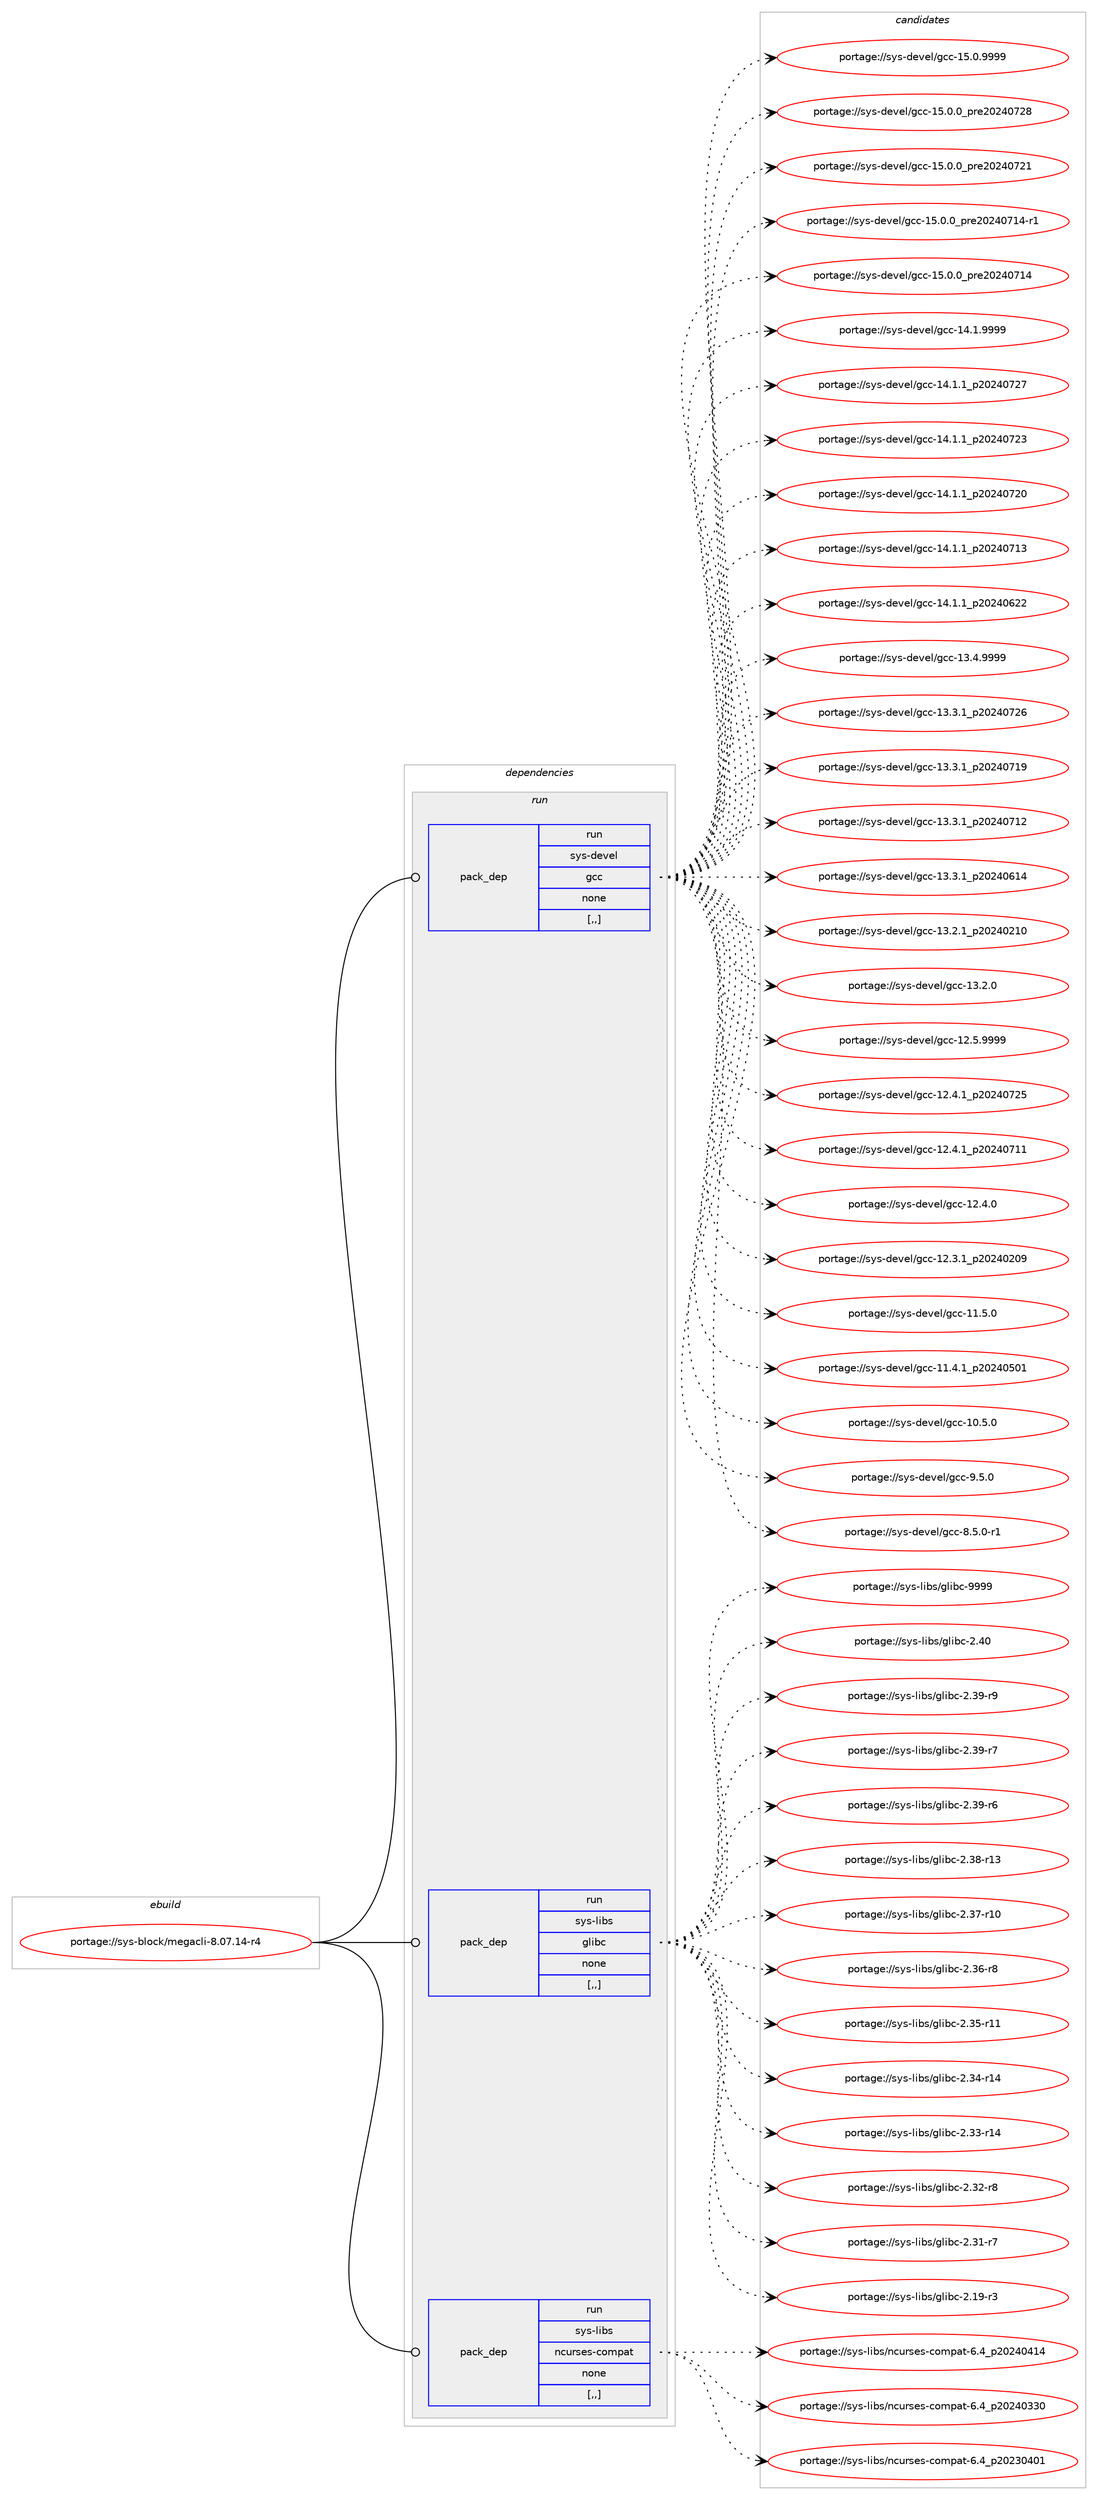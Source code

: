 digraph prolog {

# *************
# Graph options
# *************

newrank=true;
concentrate=true;
compound=true;
graph [rankdir=LR,fontname=Helvetica,fontsize=10,ranksep=1.5];#, ranksep=2.5, nodesep=0.2];
edge  [arrowhead=vee];
node  [fontname=Helvetica,fontsize=10];

# **********
# The ebuild
# **********

subgraph cluster_leftcol {
color=gray;
label=<<i>ebuild</i>>;
id [label="portage://sys-block/megacli-8.07.14-r4", color=red, width=4, href="../sys-block/megacli-8.07.14-r4.svg"];
}

# ****************
# The dependencies
# ****************

subgraph cluster_midcol {
color=gray;
label=<<i>dependencies</i>>;
subgraph cluster_compile {
fillcolor="#eeeeee";
style=filled;
label=<<i>compile</i>>;
}
subgraph cluster_compileandrun {
fillcolor="#eeeeee";
style=filled;
label=<<i>compile and run</i>>;
}
subgraph cluster_run {
fillcolor="#eeeeee";
style=filled;
label=<<i>run</i>>;
subgraph pack311577 {
dependency428161 [label=<<TABLE BORDER="0" CELLBORDER="1" CELLSPACING="0" CELLPADDING="4" WIDTH="220"><TR><TD ROWSPAN="6" CELLPADDING="30">pack_dep</TD></TR><TR><TD WIDTH="110">run</TD></TR><TR><TD>sys-devel</TD></TR><TR><TD>gcc</TD></TR><TR><TD>none</TD></TR><TR><TD>[,,]</TD></TR></TABLE>>, shape=none, color=blue];
}
id:e -> dependency428161:w [weight=20,style="solid",arrowhead="odot"];
subgraph pack311578 {
dependency428162 [label=<<TABLE BORDER="0" CELLBORDER="1" CELLSPACING="0" CELLPADDING="4" WIDTH="220"><TR><TD ROWSPAN="6" CELLPADDING="30">pack_dep</TD></TR><TR><TD WIDTH="110">run</TD></TR><TR><TD>sys-libs</TD></TR><TR><TD>glibc</TD></TR><TR><TD>none</TD></TR><TR><TD>[,,]</TD></TR></TABLE>>, shape=none, color=blue];
}
id:e -> dependency428162:w [weight=20,style="solid",arrowhead="odot"];
subgraph pack311579 {
dependency428163 [label=<<TABLE BORDER="0" CELLBORDER="1" CELLSPACING="0" CELLPADDING="4" WIDTH="220"><TR><TD ROWSPAN="6" CELLPADDING="30">pack_dep</TD></TR><TR><TD WIDTH="110">run</TD></TR><TR><TD>sys-libs</TD></TR><TR><TD>ncurses-compat</TD></TR><TR><TD>none</TD></TR><TR><TD>[,,]</TD></TR></TABLE>>, shape=none, color=blue];
}
id:e -> dependency428163:w [weight=20,style="solid",arrowhead="odot"];
}
}

# **************
# The candidates
# **************

subgraph cluster_choices {
rank=same;
color=gray;
label=<<i>candidates</i>>;

subgraph choice311577 {
color=black;
nodesep=1;
choice1151211154510010111810110847103999945495346484657575757 [label="portage://sys-devel/gcc-15.0.9999", color=red, width=4,href="../sys-devel/gcc-15.0.9999.svg"];
choice1151211154510010111810110847103999945495346484648951121141015048505248555056 [label="portage://sys-devel/gcc-15.0.0_pre20240728", color=red, width=4,href="../sys-devel/gcc-15.0.0_pre20240728.svg"];
choice1151211154510010111810110847103999945495346484648951121141015048505248555049 [label="portage://sys-devel/gcc-15.0.0_pre20240721", color=red, width=4,href="../sys-devel/gcc-15.0.0_pre20240721.svg"];
choice11512111545100101118101108471039999454953464846489511211410150485052485549524511449 [label="portage://sys-devel/gcc-15.0.0_pre20240714-r1", color=red, width=4,href="../sys-devel/gcc-15.0.0_pre20240714-r1.svg"];
choice1151211154510010111810110847103999945495346484648951121141015048505248554952 [label="portage://sys-devel/gcc-15.0.0_pre20240714", color=red, width=4,href="../sys-devel/gcc-15.0.0_pre20240714.svg"];
choice1151211154510010111810110847103999945495246494657575757 [label="portage://sys-devel/gcc-14.1.9999", color=red, width=4,href="../sys-devel/gcc-14.1.9999.svg"];
choice1151211154510010111810110847103999945495246494649951125048505248555055 [label="portage://sys-devel/gcc-14.1.1_p20240727", color=red, width=4,href="../sys-devel/gcc-14.1.1_p20240727.svg"];
choice1151211154510010111810110847103999945495246494649951125048505248555051 [label="portage://sys-devel/gcc-14.1.1_p20240723", color=red, width=4,href="../sys-devel/gcc-14.1.1_p20240723.svg"];
choice1151211154510010111810110847103999945495246494649951125048505248555048 [label="portage://sys-devel/gcc-14.1.1_p20240720", color=red, width=4,href="../sys-devel/gcc-14.1.1_p20240720.svg"];
choice1151211154510010111810110847103999945495246494649951125048505248554951 [label="portage://sys-devel/gcc-14.1.1_p20240713", color=red, width=4,href="../sys-devel/gcc-14.1.1_p20240713.svg"];
choice1151211154510010111810110847103999945495246494649951125048505248545050 [label="portage://sys-devel/gcc-14.1.1_p20240622", color=red, width=4,href="../sys-devel/gcc-14.1.1_p20240622.svg"];
choice1151211154510010111810110847103999945495146524657575757 [label="portage://sys-devel/gcc-13.4.9999", color=red, width=4,href="../sys-devel/gcc-13.4.9999.svg"];
choice1151211154510010111810110847103999945495146514649951125048505248555054 [label="portage://sys-devel/gcc-13.3.1_p20240726", color=red, width=4,href="../sys-devel/gcc-13.3.1_p20240726.svg"];
choice1151211154510010111810110847103999945495146514649951125048505248554957 [label="portage://sys-devel/gcc-13.3.1_p20240719", color=red, width=4,href="../sys-devel/gcc-13.3.1_p20240719.svg"];
choice1151211154510010111810110847103999945495146514649951125048505248554950 [label="portage://sys-devel/gcc-13.3.1_p20240712", color=red, width=4,href="../sys-devel/gcc-13.3.1_p20240712.svg"];
choice1151211154510010111810110847103999945495146514649951125048505248544952 [label="portage://sys-devel/gcc-13.3.1_p20240614", color=red, width=4,href="../sys-devel/gcc-13.3.1_p20240614.svg"];
choice1151211154510010111810110847103999945495146504649951125048505248504948 [label="portage://sys-devel/gcc-13.2.1_p20240210", color=red, width=4,href="../sys-devel/gcc-13.2.1_p20240210.svg"];
choice1151211154510010111810110847103999945495146504648 [label="portage://sys-devel/gcc-13.2.0", color=red, width=4,href="../sys-devel/gcc-13.2.0.svg"];
choice1151211154510010111810110847103999945495046534657575757 [label="portage://sys-devel/gcc-12.5.9999", color=red, width=4,href="../sys-devel/gcc-12.5.9999.svg"];
choice1151211154510010111810110847103999945495046524649951125048505248555053 [label="portage://sys-devel/gcc-12.4.1_p20240725", color=red, width=4,href="../sys-devel/gcc-12.4.1_p20240725.svg"];
choice1151211154510010111810110847103999945495046524649951125048505248554949 [label="portage://sys-devel/gcc-12.4.1_p20240711", color=red, width=4,href="../sys-devel/gcc-12.4.1_p20240711.svg"];
choice1151211154510010111810110847103999945495046524648 [label="portage://sys-devel/gcc-12.4.0", color=red, width=4,href="../sys-devel/gcc-12.4.0.svg"];
choice1151211154510010111810110847103999945495046514649951125048505248504857 [label="portage://sys-devel/gcc-12.3.1_p20240209", color=red, width=4,href="../sys-devel/gcc-12.3.1_p20240209.svg"];
choice1151211154510010111810110847103999945494946534648 [label="portage://sys-devel/gcc-11.5.0", color=red, width=4,href="../sys-devel/gcc-11.5.0.svg"];
choice1151211154510010111810110847103999945494946524649951125048505248534849 [label="portage://sys-devel/gcc-11.4.1_p20240501", color=red, width=4,href="../sys-devel/gcc-11.4.1_p20240501.svg"];
choice1151211154510010111810110847103999945494846534648 [label="portage://sys-devel/gcc-10.5.0", color=red, width=4,href="../sys-devel/gcc-10.5.0.svg"];
choice11512111545100101118101108471039999455746534648 [label="portage://sys-devel/gcc-9.5.0", color=red, width=4,href="../sys-devel/gcc-9.5.0.svg"];
choice115121115451001011181011084710399994556465346484511449 [label="portage://sys-devel/gcc-8.5.0-r1", color=red, width=4,href="../sys-devel/gcc-8.5.0-r1.svg"];
dependency428161:e -> choice1151211154510010111810110847103999945495346484657575757:w [style=dotted,weight="100"];
dependency428161:e -> choice1151211154510010111810110847103999945495346484648951121141015048505248555056:w [style=dotted,weight="100"];
dependency428161:e -> choice1151211154510010111810110847103999945495346484648951121141015048505248555049:w [style=dotted,weight="100"];
dependency428161:e -> choice11512111545100101118101108471039999454953464846489511211410150485052485549524511449:w [style=dotted,weight="100"];
dependency428161:e -> choice1151211154510010111810110847103999945495346484648951121141015048505248554952:w [style=dotted,weight="100"];
dependency428161:e -> choice1151211154510010111810110847103999945495246494657575757:w [style=dotted,weight="100"];
dependency428161:e -> choice1151211154510010111810110847103999945495246494649951125048505248555055:w [style=dotted,weight="100"];
dependency428161:e -> choice1151211154510010111810110847103999945495246494649951125048505248555051:w [style=dotted,weight="100"];
dependency428161:e -> choice1151211154510010111810110847103999945495246494649951125048505248555048:w [style=dotted,weight="100"];
dependency428161:e -> choice1151211154510010111810110847103999945495246494649951125048505248554951:w [style=dotted,weight="100"];
dependency428161:e -> choice1151211154510010111810110847103999945495246494649951125048505248545050:w [style=dotted,weight="100"];
dependency428161:e -> choice1151211154510010111810110847103999945495146524657575757:w [style=dotted,weight="100"];
dependency428161:e -> choice1151211154510010111810110847103999945495146514649951125048505248555054:w [style=dotted,weight="100"];
dependency428161:e -> choice1151211154510010111810110847103999945495146514649951125048505248554957:w [style=dotted,weight="100"];
dependency428161:e -> choice1151211154510010111810110847103999945495146514649951125048505248554950:w [style=dotted,weight="100"];
dependency428161:e -> choice1151211154510010111810110847103999945495146514649951125048505248544952:w [style=dotted,weight="100"];
dependency428161:e -> choice1151211154510010111810110847103999945495146504649951125048505248504948:w [style=dotted,weight="100"];
dependency428161:e -> choice1151211154510010111810110847103999945495146504648:w [style=dotted,weight="100"];
dependency428161:e -> choice1151211154510010111810110847103999945495046534657575757:w [style=dotted,weight="100"];
dependency428161:e -> choice1151211154510010111810110847103999945495046524649951125048505248555053:w [style=dotted,weight="100"];
dependency428161:e -> choice1151211154510010111810110847103999945495046524649951125048505248554949:w [style=dotted,weight="100"];
dependency428161:e -> choice1151211154510010111810110847103999945495046524648:w [style=dotted,weight="100"];
dependency428161:e -> choice1151211154510010111810110847103999945495046514649951125048505248504857:w [style=dotted,weight="100"];
dependency428161:e -> choice1151211154510010111810110847103999945494946534648:w [style=dotted,weight="100"];
dependency428161:e -> choice1151211154510010111810110847103999945494946524649951125048505248534849:w [style=dotted,weight="100"];
dependency428161:e -> choice1151211154510010111810110847103999945494846534648:w [style=dotted,weight="100"];
dependency428161:e -> choice11512111545100101118101108471039999455746534648:w [style=dotted,weight="100"];
dependency428161:e -> choice115121115451001011181011084710399994556465346484511449:w [style=dotted,weight="100"];
}
subgraph choice311578 {
color=black;
nodesep=1;
choice11512111545108105981154710310810598994557575757 [label="portage://sys-libs/glibc-9999", color=red, width=4,href="../sys-libs/glibc-9999.svg"];
choice11512111545108105981154710310810598994550465248 [label="portage://sys-libs/glibc-2.40", color=red, width=4,href="../sys-libs/glibc-2.40.svg"];
choice115121115451081059811547103108105989945504651574511457 [label="portage://sys-libs/glibc-2.39-r9", color=red, width=4,href="../sys-libs/glibc-2.39-r9.svg"];
choice115121115451081059811547103108105989945504651574511455 [label="portage://sys-libs/glibc-2.39-r7", color=red, width=4,href="../sys-libs/glibc-2.39-r7.svg"];
choice115121115451081059811547103108105989945504651574511454 [label="portage://sys-libs/glibc-2.39-r6", color=red, width=4,href="../sys-libs/glibc-2.39-r6.svg"];
choice11512111545108105981154710310810598994550465156451144951 [label="portage://sys-libs/glibc-2.38-r13", color=red, width=4,href="../sys-libs/glibc-2.38-r13.svg"];
choice11512111545108105981154710310810598994550465155451144948 [label="portage://sys-libs/glibc-2.37-r10", color=red, width=4,href="../sys-libs/glibc-2.37-r10.svg"];
choice115121115451081059811547103108105989945504651544511456 [label="portage://sys-libs/glibc-2.36-r8", color=red, width=4,href="../sys-libs/glibc-2.36-r8.svg"];
choice11512111545108105981154710310810598994550465153451144949 [label="portage://sys-libs/glibc-2.35-r11", color=red, width=4,href="../sys-libs/glibc-2.35-r11.svg"];
choice11512111545108105981154710310810598994550465152451144952 [label="portage://sys-libs/glibc-2.34-r14", color=red, width=4,href="../sys-libs/glibc-2.34-r14.svg"];
choice11512111545108105981154710310810598994550465151451144952 [label="portage://sys-libs/glibc-2.33-r14", color=red, width=4,href="../sys-libs/glibc-2.33-r14.svg"];
choice115121115451081059811547103108105989945504651504511456 [label="portage://sys-libs/glibc-2.32-r8", color=red, width=4,href="../sys-libs/glibc-2.32-r8.svg"];
choice115121115451081059811547103108105989945504651494511455 [label="portage://sys-libs/glibc-2.31-r7", color=red, width=4,href="../sys-libs/glibc-2.31-r7.svg"];
choice115121115451081059811547103108105989945504649574511451 [label="portage://sys-libs/glibc-2.19-r3", color=red, width=4,href="../sys-libs/glibc-2.19-r3.svg"];
dependency428162:e -> choice11512111545108105981154710310810598994557575757:w [style=dotted,weight="100"];
dependency428162:e -> choice11512111545108105981154710310810598994550465248:w [style=dotted,weight="100"];
dependency428162:e -> choice115121115451081059811547103108105989945504651574511457:w [style=dotted,weight="100"];
dependency428162:e -> choice115121115451081059811547103108105989945504651574511455:w [style=dotted,weight="100"];
dependency428162:e -> choice115121115451081059811547103108105989945504651574511454:w [style=dotted,weight="100"];
dependency428162:e -> choice11512111545108105981154710310810598994550465156451144951:w [style=dotted,weight="100"];
dependency428162:e -> choice11512111545108105981154710310810598994550465155451144948:w [style=dotted,weight="100"];
dependency428162:e -> choice115121115451081059811547103108105989945504651544511456:w [style=dotted,weight="100"];
dependency428162:e -> choice11512111545108105981154710310810598994550465153451144949:w [style=dotted,weight="100"];
dependency428162:e -> choice11512111545108105981154710310810598994550465152451144952:w [style=dotted,weight="100"];
dependency428162:e -> choice11512111545108105981154710310810598994550465151451144952:w [style=dotted,weight="100"];
dependency428162:e -> choice115121115451081059811547103108105989945504651504511456:w [style=dotted,weight="100"];
dependency428162:e -> choice115121115451081059811547103108105989945504651494511455:w [style=dotted,weight="100"];
dependency428162:e -> choice115121115451081059811547103108105989945504649574511451:w [style=dotted,weight="100"];
}
subgraph choice311579 {
color=black;
nodesep=1;
choice1151211154510810598115471109911711411510111545991111091129711645544652951125048505248524952 [label="portage://sys-libs/ncurses-compat-6.4_p20240414", color=red, width=4,href="../sys-libs/ncurses-compat-6.4_p20240414.svg"];
choice1151211154510810598115471109911711411510111545991111091129711645544652951125048505248515148 [label="portage://sys-libs/ncurses-compat-6.4_p20240330", color=red, width=4,href="../sys-libs/ncurses-compat-6.4_p20240330.svg"];
choice1151211154510810598115471109911711411510111545991111091129711645544652951125048505148524849 [label="portage://sys-libs/ncurses-compat-6.4_p20230401", color=red, width=4,href="../sys-libs/ncurses-compat-6.4_p20230401.svg"];
dependency428163:e -> choice1151211154510810598115471109911711411510111545991111091129711645544652951125048505248524952:w [style=dotted,weight="100"];
dependency428163:e -> choice1151211154510810598115471109911711411510111545991111091129711645544652951125048505248515148:w [style=dotted,weight="100"];
dependency428163:e -> choice1151211154510810598115471109911711411510111545991111091129711645544652951125048505148524849:w [style=dotted,weight="100"];
}
}

}

